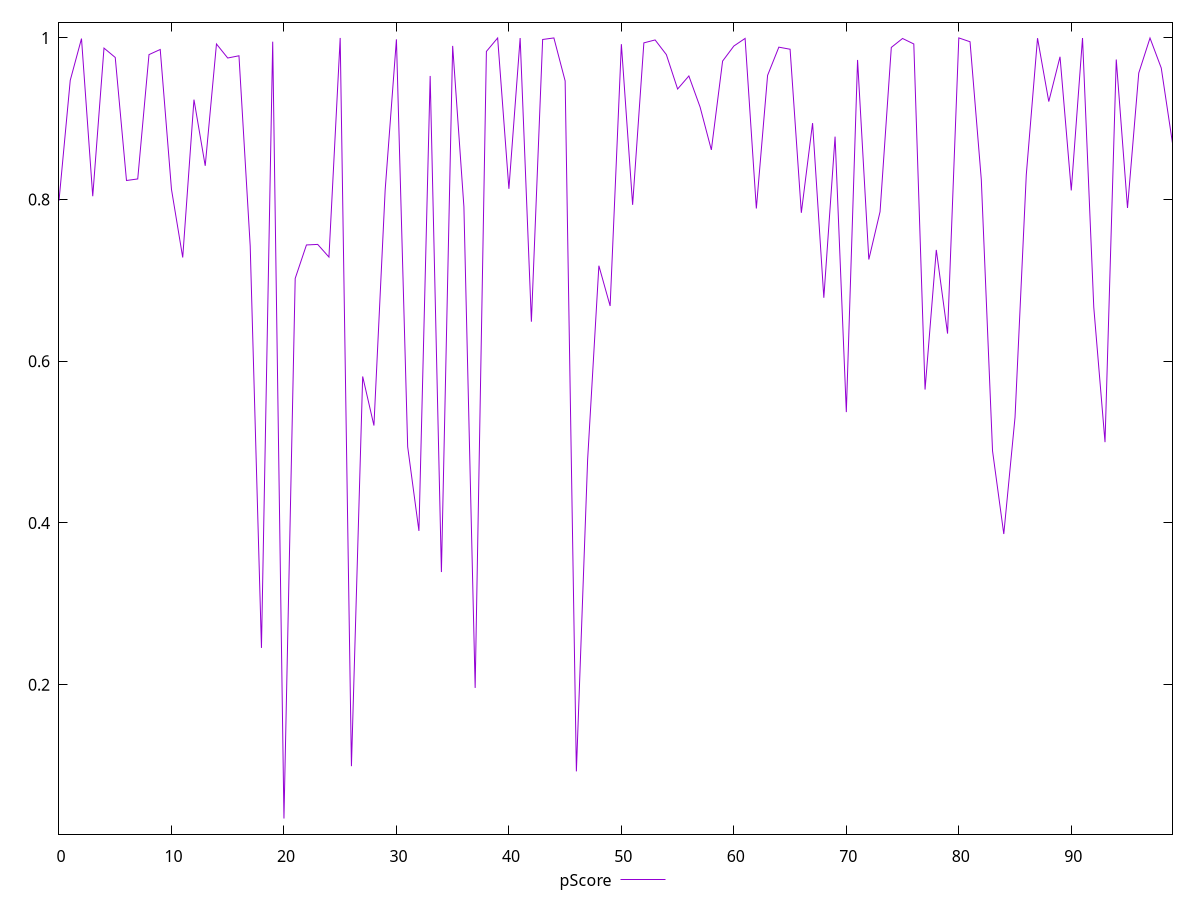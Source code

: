 reset

$pScore <<EOF
0 0.7986332891952309
1 0.9475181371664526
2 0.9991552569904165
3 0.804174244527387
4 0.9873973732408619
5 0.9758171743736198
6 0.8236195971132285
7 0.8255382617101024
8 0.9793241129571715
9 0.9856832642316862
10 0.8126552667292328
11 0.7283866835665536
12 0.9236431073140625
13 0.841776519427083
14 0.9924804527657995
15 0.9751260462677499
16 0.9778955825382942
17 0.7424960323635158
18 0.24543324486114304
19 0.995320781520077
20 0.03439632245770108
21 0.7024848730314422
22 0.7438846766653233
23 0.7445642122005357
24 0.7289113541610608
25 0.9999770244129023
26 0.09915166747149079
27 0.5811908923694348
28 0.5205079828554469
29 0.8121772352437583
30 0.9982317886122534
31 0.49424668916998377
32 0.39016506536368795
33 0.9529231632388571
34 0.3392358560241303
35 0.9900934683498566
36 0.7909853407663718
37 0.19595523020036354
38 0.983265611901134
39 0.9999101526794045
40 0.8133043408863434
41 0.9998620621722664
42 0.6489032490610045
43 0.9980494038166636
44 0.9999599991540811
45 0.9467589377368393
46 0.09272282356707628
47 0.47839674937086846
48 0.7181968354829108
49 0.6683996918024759
50 0.992255858145694
51 0.7935197678433276
52 0.9938666426640285
53 0.9974776311088684
54 0.9793241129571715
55 0.9367900116930479
56 0.9529231632388571
57 0.9144159850101887
58 0.8614786903580942
59 0.9713178672069118
60 0.9899464572522079
61 0.9993618519583927
62 0.7889938703081874
63 0.9536659158568375
64 0.9885586652661822
65 0.9859805007564542
66 0.7836682712151056
67 0.8946305544636071
68 0.6785451567381591
69 0.8778856419325579
70 0.5371173028443004
71 0.9727144329387234
72 0.7258965378234162
73 0.7850456297533734
74 0.9882342571771902
75 0.9992978034393554
76 0.9925016364489319
77 0.5650254805811923
78 0.7377640697755047
79 0.6342409530524826
80 0.9999971908944616
81 0.9952321537467347
82 0.824899274008682
83 0.489114182376877
84 0.3863438305158956
85 0.5306826929637263
86 0.8306291847188205
87 0.9996830847177549
88 0.921260472378276
89 0.9766609171890048
90 0.8113556541937215
91 0.9998741877131958
92 0.6669067468166626
93 0.49996186934331227
94 0.9732616985591581
95 0.7896580462954726
96 0.9565744003494733
97 0.9998620621722664
98 0.9627484719702402
99 0.8697695667830506
EOF

set key outside below
set xrange [0:99]
set yrange [0.015084305088965869:1.0193092082631967]
set trange [0.015084305088965869:1.0193092082631967]
set terminal svg size 640, 500 enhanced background rgb 'white'
set output "report_00015_2021-02-09T16-11-33.973Z/total-blocking-time/samples/pages+cached+noadtech/pScore/values.svg"

plot $pScore title "pScore" with line

reset
